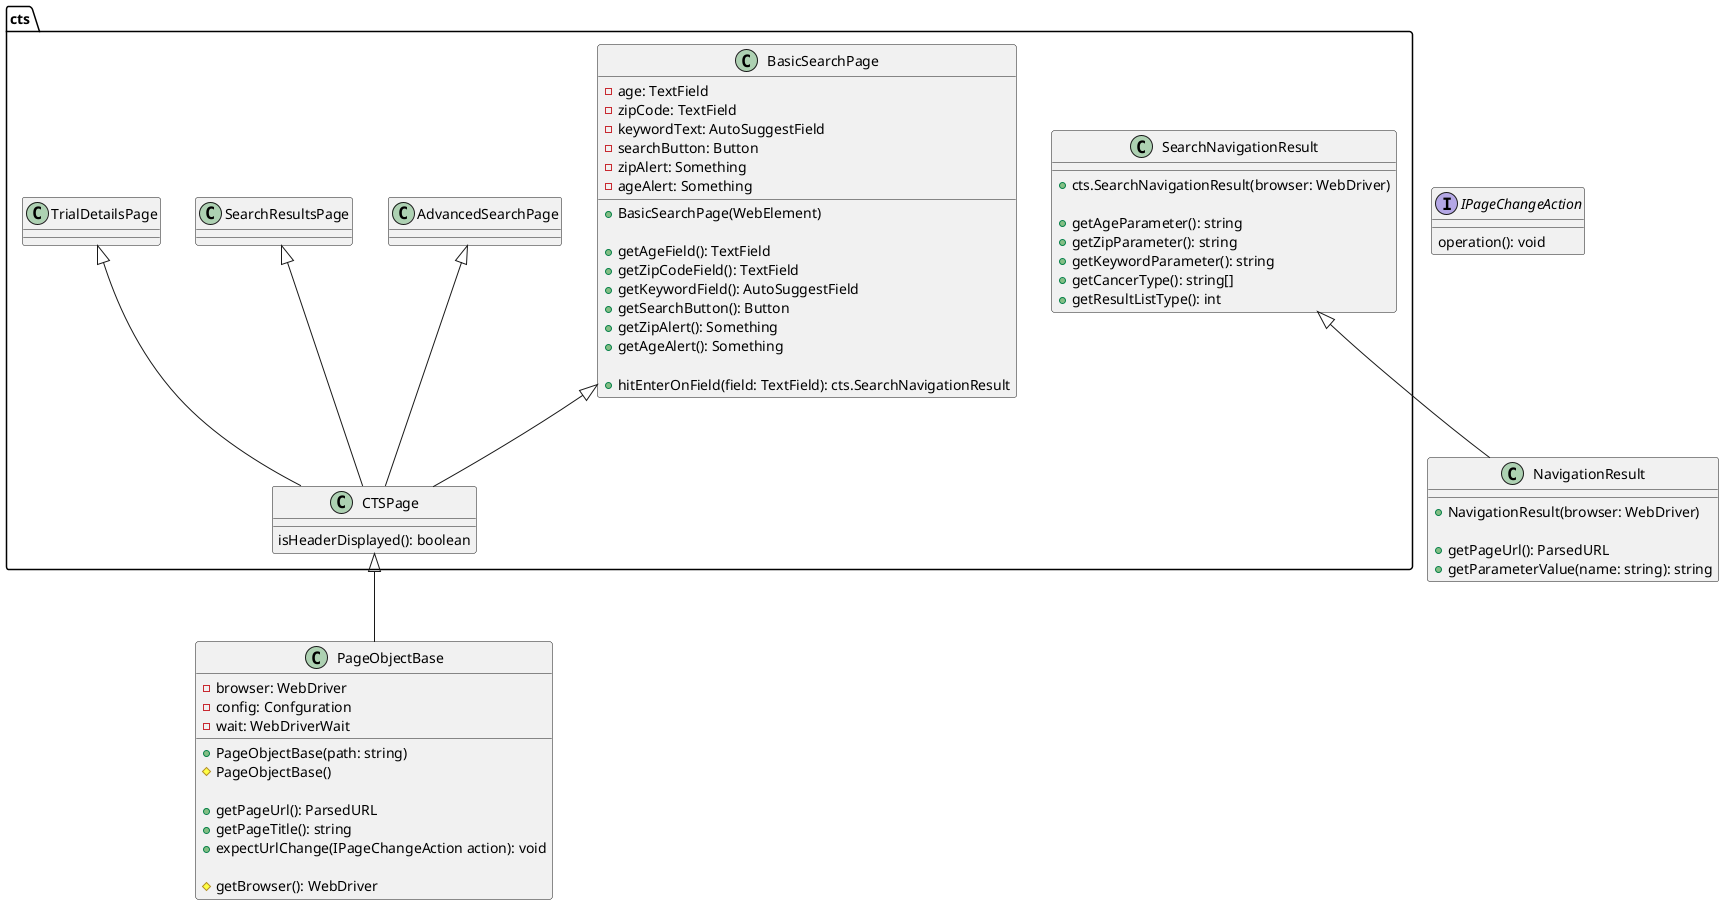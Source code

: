 @startuml

class PageObjectBase {

    -browser: WebDriver
    -config: Confguration
    -wait: WebDriverWait

    +PageObjectBase(path: string)
    #PageObjectBase()

    +getPageUrl(): ParsedURL
    +getPageTitle(): string
    +expectUrlChange(IPageChangeAction action): void

    #getBrowser(): WebDriver
}

'' This is actually a public, nested class inside PageObjectBase
interface IPageChangeAction {
    operation(): void
}

package cts {


    '' General cts page functionality (Mainly "is the react app running?")
    class CTSPage {
        isHeaderDisplayed(): boolean
    }
    CTSPage <|-- PageObjectBase

    class cts.BasicSearchPage {
        -age: TextField
        -zipCode: TextField
        -keywordText: AutoSuggestField
        -searchButton: Button
        -zipAlert: Something
        -ageAlert: Something

        +BasicSearchPage(WebElement)

        +getAgeField(): TextField
        +getZipCodeField(): TextField
        +getKeywordField(): AutoSuggestField
        +getSearchButton(): Button
        +getZipAlert(): Something
        +getAgeAlert(): Something

        +hitEnterOnField(field: TextField): cts.SearchNavigationResult
    }
    cts.BasicSearchPage <|-- CTSPage

    class cts.AdvancedSearchPage {

    }
    cts.AdvancedSearchPage <|-- CTSPage

    class cts.SearchResultsPage {

    }
    cts.SearchResultsPage <|-- CTSPage

    class cts.TrialDetailsPage {

    }
    cts.TrialDetailsPage <|-- CTSPage


    class cts.SearchNavigationResult {
        +cts.SearchNavigationResult(browser: WebDriver)

        +getAgeParameter(): string
        +getZipParameter(): string
        +getKeywordParameter(): string
        +getCancerType(): string[]
        +getResultListType(): int
    }

}

cts.SearchNavigationResult <|-- NavigationResult


class NavigationResult {
    +NavigationResult(browser: WebDriver)
 
    +getPageUrl(): ParsedURL
    +getParameterValue(name: string): string
}

@enduml